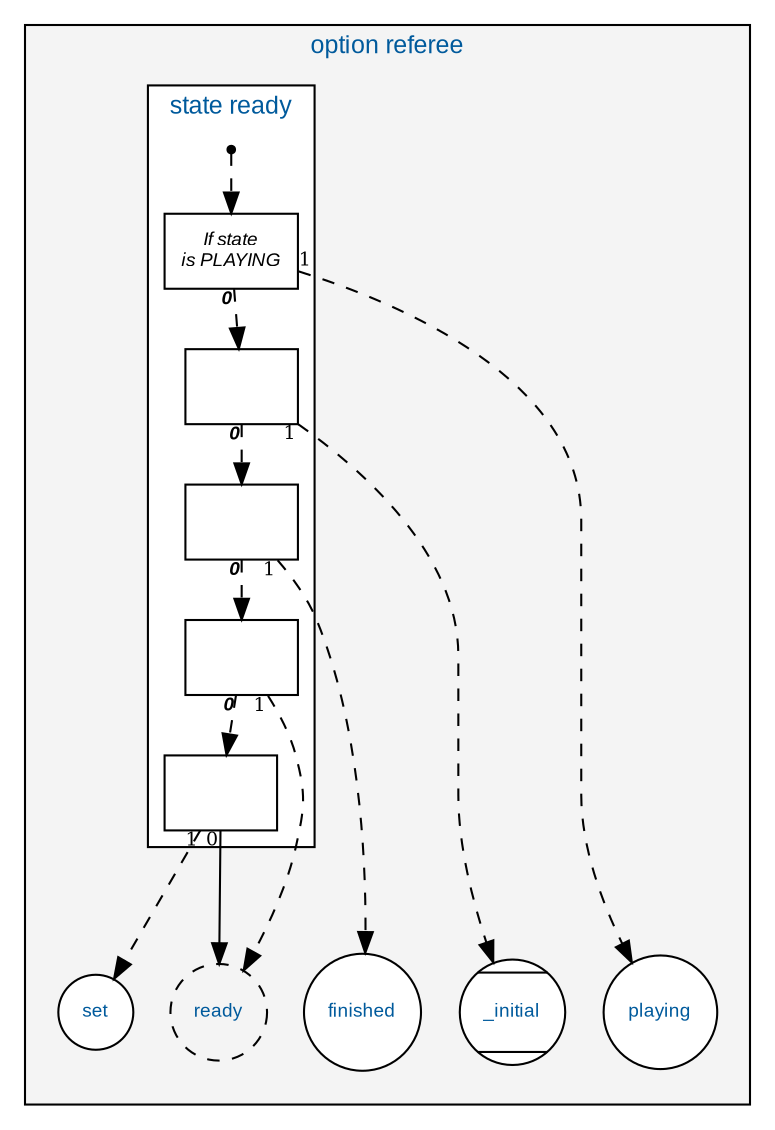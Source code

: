 digraph g {compound="true";bgcolor="";fontcolor="";fontname="";fontsize="";label="";margin="";nodesep="";rankdir="";ranksep="0.4";ratio="";size="";subgraph cluster_option{bgcolor="";color="";fillcolor="#F4F4F4";fontcolor="#005A9C";fontname="Arial";fontsize="12";label="option referee";labeljust="";labelloc="";style="filled";subgraph cluster_states{bgcolor="";color="#F4F4F4";fillcolor="#F4F4F4";fontcolor="";fontname="";fontsize="";label="";labeljust="";labelloc="";style="filled";node[label="playing", color="",fillcolor="#FFFFFF",fixedsize="",fontcolor="#005A9C",fontname="Arial",fontsize="9",height="",shape="circle",style="filled",URL="option.referee.html#state_playing",width="",] {state_playing};node[label="_initial", color="",fillcolor="#FFFFFF",fixedsize="",fontcolor="#005A9C",fontname="Arial",fontsize="9",height="",shape="Mcircle",style="filled",URL="option.referee.html#state__initial",width="",] {state__initial};node[label="finished", color="",fillcolor="#FFFFFF",fixedsize="",fontcolor="#005A9C",fontname="Arial",fontsize="9",height="",shape="circle",style="filled",URL="option.referee.html#state_finished",width="",] {state_finished};node[label="ready", color="",fillcolor="#FFFFFF",fixedsize="",fontcolor="#005A9C",fontname="Arial",fontsize="9",height="",shape="circle",style="dashed",URL="",width="",] {state_ready};node[label="set", color="",fillcolor="#FFFFFF",fixedsize="",fontcolor="#005A9C",fontname="Arial",fontsize="9",height="",shape="circle",style="filled",URL="option.referee.html#state_set",width="",] {state_set};node[label="ready", color="",fillcolor="#FFFFFF",fixedsize="",fontcolor="#005A9C",fontname="Arial",fontsize="9",height="",shape="circle",style="dashed",URL="",width="",] {state_ready};}subgraph cluster_decision_tree{bgcolor="";color="";fillcolor="#FFFFFF";fontcolor="#005A9C";fontname="Arial";fontsize="12";label="state ready";labeljust="";labelloc="";style="filled";node[label="start", color="",fillcolor="",fixedsize="",fontcolor="",fontname="",fontsize="",height="",shape="point",style="",URL="",width="",] {start};node[label="If state\nis PLAYING", color="",fillcolor="#FFFFFF",fixedsize="",fontcolor="",fontname="Arial Italic",fontsize="9",height="",shape="box",style="filled",URL="option.referee.html#state_ready_pseudo-code_0",width="",] {_0};edge[arrowhead="",arrowsize="",arrowtail="",constraint="",color="",decorate="",dir="",fontcolor="",fontname="",fontsize="9",headlabel="",headport="",label="",labeldistance="",labelfloat="",labelfontcolor="",labelfontname="",labelfontsize="",minlen="2",samehead="",sametail="",style="dashed",taillabel="1",tailport="",URL="",lhead="",ltail=""] _0 -> state_playing;edge[arrowhead="",arrowsize="",arrowtail="",constraint="",color="",decorate="",dir="",fontcolor="",fontname="Arial Bold Italic",fontsize="9",headlabel="",headport="",label="",labeldistance="",labelfloat="",labelfontcolor="",labelfontname="",labelfontsize="",minlen="",samehead="",sametail="",style="dashed",taillabel="",tailport="",URL="",lhead="",ltail=""] start -> _0;node[label="", color="",fillcolor="#FFFFFF",fixedsize="",fontcolor="",fontname="Arial Italic",fontsize="9",height="",shape="box",style="filled",URL="option.referee.html#state_ready_pseudo-code_1_0",width="",] {_1_0};edge[arrowhead="",arrowsize="",arrowtail="",constraint="",color="",decorate="",dir="",fontcolor="",fontname="",fontsize="9",headlabel="",headport="",label="",labeldistance="",labelfloat="",labelfontcolor="",labelfontname="",labelfontsize="",minlen="2",samehead="",sametail="",style="dashed",taillabel="1",tailport="",URL="",lhead="",ltail=""] _1_0 -> state__initial;edge[arrowhead="",arrowsize="",arrowtail="",constraint="",color="",decorate="",dir="",fontcolor="",fontname="Arial Bold Italic",fontsize="9",headlabel="",headport="",label="",labeldistance="",labelfloat="",labelfontcolor="",labelfontname="",labelfontsize="",minlen="",samehead="",sametail="",style="dashed",taillabel="0",tailport="",URL="",lhead="",ltail=""] _0 -> _1_0;node[label="", color="",fillcolor="#FFFFFF",fixedsize="",fontcolor="",fontname="Arial Italic",fontsize="9",height="",shape="box",style="filled",URL="option.referee.html#state_ready_pseudo-code_1_1_0",width="",] {_1_1_0};edge[arrowhead="",arrowsize="",arrowtail="",constraint="",color="",decorate="",dir="",fontcolor="",fontname="",fontsize="9",headlabel="",headport="",label="",labeldistance="",labelfloat="",labelfontcolor="",labelfontname="",labelfontsize="",minlen="2",samehead="",sametail="",style="dashed",taillabel="1",tailport="",URL="",lhead="",ltail=""] _1_1_0 -> state_finished;edge[arrowhead="",arrowsize="",arrowtail="",constraint="",color="",decorate="",dir="",fontcolor="",fontname="Arial Bold Italic",fontsize="9",headlabel="",headport="",label="",labeldistance="",labelfloat="",labelfontcolor="",labelfontname="",labelfontsize="",minlen="",samehead="",sametail="",style="dashed",taillabel="0",tailport="",URL="",lhead="",ltail=""] _1_0 -> _1_1_0;node[label="", color="",fillcolor="#FFFFFF",fixedsize="",fontcolor="",fontname="Arial Italic",fontsize="9",height="",shape="box",style="filled",URL="option.referee.html#state_ready_pseudo-code_1_1_1_0",width="",] {_1_1_1_0};edge[arrowhead="",arrowsize="",arrowtail="",constraint="",color="",decorate="",dir="",fontcolor="",fontname="",fontsize="9",headlabel="",headport="",label="",labeldistance="",labelfloat="",labelfontcolor="",labelfontname="",labelfontsize="",minlen="2",samehead="",sametail="",style="dashed",taillabel="1",tailport="",URL="",lhead="",ltail=""] _1_1_1_0 -> state_ready;edge[arrowhead="",arrowsize="",arrowtail="",constraint="",color="",decorate="",dir="",fontcolor="",fontname="Arial Bold Italic",fontsize="9",headlabel="",headport="",label="",labeldistance="",labelfloat="",labelfontcolor="",labelfontname="",labelfontsize="",minlen="",samehead="",sametail="",style="dashed",taillabel="0",tailport="",URL="",lhead="",ltail=""] _1_1_0 -> _1_1_1_0;node[label="", color="",fillcolor="#FFFFFF",fixedsize="",fontcolor="",fontname="Arial Italic",fontsize="9",height="",shape="box",style="filled",URL="option.referee.html#state_ready_pseudo-code_1_1_1_1_0",width="",] {_1_1_1_1_0};edge[arrowhead="",arrowsize="",arrowtail="",constraint="",color="",decorate="",dir="",fontcolor="",fontname="",fontsize="9",headlabel="",headport="",label="",labeldistance="",labelfloat="",labelfontcolor="",labelfontname="",labelfontsize="",minlen="2",samehead="",sametail="",style="dashed",taillabel="1",tailport="",URL="",lhead="",ltail=""] _1_1_1_1_0 -> state_set;edge[arrowhead="",arrowsize="",arrowtail="",constraint="",color="",decorate="",dir="",fontcolor="",fontname="Arial Bold Italic",fontsize="9",headlabel="",headport="",label="",labeldistance="",labelfloat="",labelfontcolor="",labelfontname="",labelfontsize="",minlen="",samehead="",sametail="",style="dashed",taillabel="0",tailport="",URL="",lhead="",ltail=""] _1_1_1_0 -> _1_1_1_1_0;edge[arrowhead="",arrowsize="",arrowtail="",constraint="",color="",decorate="",dir="",fontcolor="",fontname="",fontsize="9",headlabel="",headport="",label="",labeldistance="",labelfloat="",labelfontcolor="",labelfontname="",labelfontsize="",minlen="2",samehead="",sametail="",style="solid",taillabel="0",tailport="",URL="",lhead="",ltail=""] _1_1_1_1_0 -> state_ready;}}}
                    
